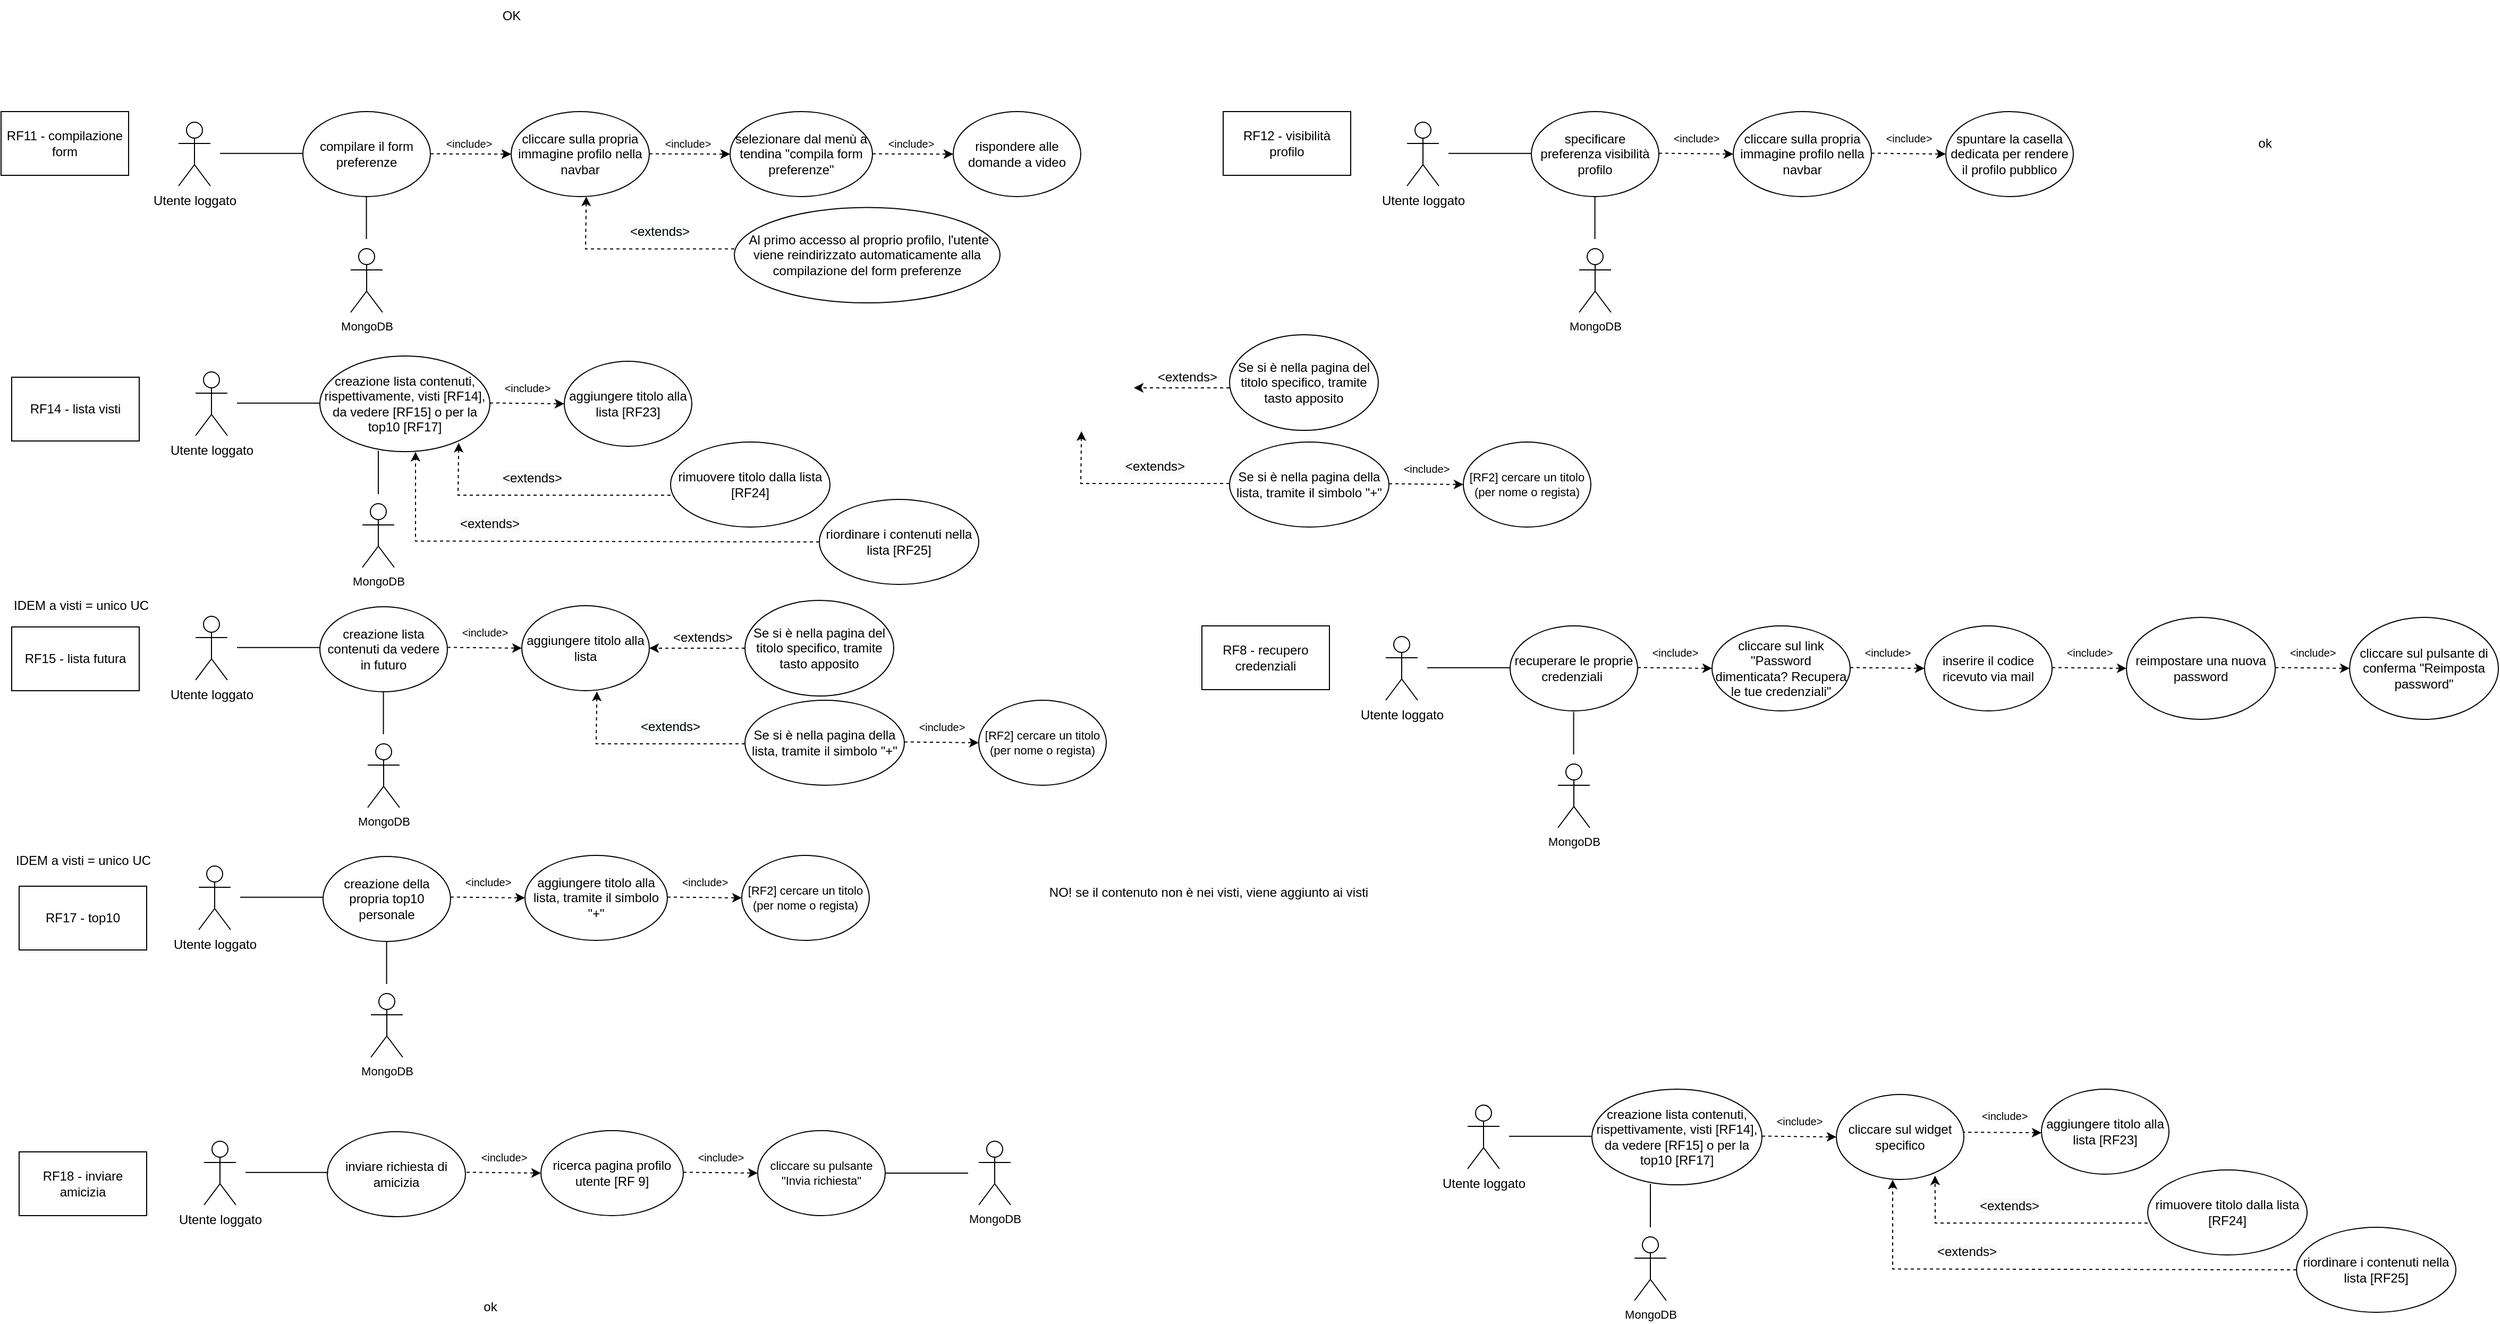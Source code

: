 <mxfile version="20.8.20" type="github">
  <diagram id="cgUuFQFdSpiGEiJiPskD" name="Pagina-1">
    <mxGraphModel dx="1004" dy="1889" grid="1" gridSize="10" guides="1" tooltips="1" connect="1" arrows="1" fold="1" page="1" pageScale="1" pageWidth="827" pageHeight="1169" math="0" shadow="0">
      <root>
        <mxCell id="0" />
        <mxCell id="1" parent="0" />
        <mxCell id="hTEOKCXMbIrAF3QXcVuG-6" value="compilare il form preferenze" style="ellipse;whiteSpace=wrap;html=1;" parent="1" vertex="1">
          <mxGeometry x="294" y="90" width="120" height="80" as="geometry" />
        </mxCell>
        <mxCell id="hTEOKCXMbIrAF3QXcVuG-7" value="specificare preferenza visibilità profilo" style="ellipse;whiteSpace=wrap;html=1;" parent="1" vertex="1">
          <mxGeometry x="1450" y="90" width="120" height="80" as="geometry" />
        </mxCell>
        <mxCell id="hTEOKCXMbIrAF3QXcVuG-8" value="RF11 - compilazione form" style="rounded=0;whiteSpace=wrap;html=1;" parent="1" vertex="1">
          <mxGeometry x="10" y="90" width="120" height="60" as="geometry" />
        </mxCell>
        <mxCell id="hTEOKCXMbIrAF3QXcVuG-9" value="RF12 - visibilità profilo" style="rounded=0;whiteSpace=wrap;html=1;" parent="1" vertex="1">
          <mxGeometry x="1160" y="90" width="120" height="60" as="geometry" />
        </mxCell>
        <mxCell id="hTEOKCXMbIrAF3QXcVuG-16" value="" style="endArrow=classic;html=1;rounded=0;dashed=1;" parent="1" edge="1">
          <mxGeometry width="50" height="50" relative="1" as="geometry">
            <mxPoint x="414" y="129.76" as="sourcePoint" />
            <mxPoint x="490" y="130" as="targetPoint" />
          </mxGeometry>
        </mxCell>
        <mxCell id="hTEOKCXMbIrAF3QXcVuG-17" value="&lt;font style=&quot;font-size: 10px;&quot;&gt;&amp;lt;include&amp;gt;&lt;/font&gt;" style="text;html=1;align=center;verticalAlign=middle;resizable=0;points=[];autosize=1;strokeColor=none;fillColor=none;" parent="1" vertex="1">
          <mxGeometry x="415" y="105" width="70" height="30" as="geometry" />
        </mxCell>
        <mxCell id="hTEOKCXMbIrAF3QXcVuG-18" value="&lt;span style=&quot;font-size: 12px;&quot;&gt;cliccare sulla propria immagine profilo nella navbar&lt;/span&gt;" style="ellipse;whiteSpace=wrap;html=1;fontSize=10;" parent="1" vertex="1">
          <mxGeometry x="1640" y="90" width="130" height="80" as="geometry" />
        </mxCell>
        <mxCell id="hTEOKCXMbIrAF3QXcVuG-19" value="&lt;font style=&quot;font-size: 10px;&quot;&gt;&amp;lt;include&amp;gt;&lt;/font&gt;" style="text;html=1;align=center;verticalAlign=middle;resizable=0;points=[];autosize=1;strokeColor=none;fillColor=none;" parent="1" vertex="1">
          <mxGeometry x="1570" y="100" width="70" height="30" as="geometry" />
        </mxCell>
        <mxCell id="hTEOKCXMbIrAF3QXcVuG-20" value="" style="endArrow=classic;html=1;rounded=0;dashed=1;fontSize=10;entryX=1;entryY=1;entryDx=0;entryDy=0;entryPerimeter=0;" parent="1" target="hTEOKCXMbIrAF3QXcVuG-19" edge="1">
          <mxGeometry width="50" height="50" relative="1" as="geometry">
            <mxPoint x="1570" y="129.2" as="sourcePoint" />
            <mxPoint x="1630" y="129.2" as="targetPoint" />
          </mxGeometry>
        </mxCell>
        <mxCell id="hTEOKCXMbIrAF3QXcVuG-21" value="&lt;span style=&quot;font-size: 12px;&quot;&gt;cliccare sulla propria immagine profilo nella navbar&lt;/span&gt;" style="ellipse;whiteSpace=wrap;html=1;fontSize=10;" parent="1" vertex="1">
          <mxGeometry x="490" y="90" width="130" height="80" as="geometry" />
        </mxCell>
        <mxCell id="hTEOKCXMbIrAF3QXcVuG-22" value="RF14 - lista visti" style="rounded=0;whiteSpace=wrap;html=1;fontSize=12;" parent="1" vertex="1">
          <mxGeometry x="20" y="340" width="120" height="60" as="geometry" />
        </mxCell>
        <mxCell id="hTEOKCXMbIrAF3QXcVuG-24" value="creazione lista contenuti, rispettivamente, visti [RF14], da vedere [RF15] o per la top10 [RF17]" style="ellipse;whiteSpace=wrap;html=1;" parent="1" vertex="1">
          <mxGeometry x="310" y="320" width="160" height="90" as="geometry" />
        </mxCell>
        <mxCell id="hTEOKCXMbIrAF3QXcVuG-26" value="&lt;span style=&quot;font-size: 12px;&quot;&gt;aggiungere titolo alla lista [RF23]&lt;/span&gt;" style="ellipse;whiteSpace=wrap;html=1;fontSize=10;" parent="1" vertex="1">
          <mxGeometry x="540" y="325" width="120" height="80" as="geometry" />
        </mxCell>
        <mxCell id="hTEOKCXMbIrAF3QXcVuG-27" value="&lt;font style=&quot;font-size: 10px;&quot;&gt;&amp;lt;include&amp;gt;&lt;/font&gt;" style="text;html=1;align=center;verticalAlign=middle;resizable=0;points=[];autosize=1;strokeColor=none;fillColor=none;" parent="1" vertex="1">
          <mxGeometry x="470" y="335" width="70" height="30" as="geometry" />
        </mxCell>
        <mxCell id="hTEOKCXMbIrAF3QXcVuG-28" value="" style="endArrow=classic;html=1;rounded=0;dashed=1;fontSize=10;entryX=1;entryY=1;entryDx=0;entryDy=0;entryPerimeter=0;" parent="1" target="hTEOKCXMbIrAF3QXcVuG-27" edge="1">
          <mxGeometry width="50" height="50" relative="1" as="geometry">
            <mxPoint x="470" y="364.2" as="sourcePoint" />
            <mxPoint x="530" y="364.2" as="targetPoint" />
          </mxGeometry>
        </mxCell>
        <mxCell id="hTEOKCXMbIrAF3QXcVuG-29" value="" style="endArrow=classic;html=1;rounded=0;dashed=1;fontSize=12;" parent="1" edge="1">
          <mxGeometry width="50" height="50" relative="1" as="geometry">
            <mxPoint x="1166" y="350" as="sourcePoint" />
            <mxPoint x="1076" y="350" as="targetPoint" />
          </mxGeometry>
        </mxCell>
        <mxCell id="hTEOKCXMbIrAF3QXcVuG-30" value="" style="endArrow=classic;html=1;rounded=0;dashed=1;fontSize=12;entryX=0.589;entryY=1.01;entryDx=0;entryDy=0;entryPerimeter=0;" parent="1" edge="1">
          <mxGeometry width="50" height="50" relative="1" as="geometry">
            <mxPoint x="1166" y="440" as="sourcePoint" />
            <mxPoint x="1026.68" y="390.8" as="targetPoint" />
            <Array as="points">
              <mxPoint x="1026" y="440" />
            </Array>
          </mxGeometry>
        </mxCell>
        <mxCell id="hTEOKCXMbIrAF3QXcVuG-31" value="Se si è nella pagina del titolo specifico, tramite tasto apposito" style="ellipse;whiteSpace=wrap;html=1;fontSize=12;" parent="1" vertex="1">
          <mxGeometry x="1166" y="300" width="140" height="90" as="geometry" />
        </mxCell>
        <mxCell id="hTEOKCXMbIrAF3QXcVuG-32" value="Se si è nella pagina della lista, tramite il simbolo &quot;+&quot;" style="ellipse;whiteSpace=wrap;html=1;fontSize=12;" parent="1" vertex="1">
          <mxGeometry x="1166" y="401" width="150" height="80" as="geometry" />
        </mxCell>
        <mxCell id="hTEOKCXMbIrAF3QXcVuG-33" value="&amp;lt;extends&amp;gt;" style="text;html=1;align=center;verticalAlign=middle;resizable=0;points=[];autosize=1;strokeColor=none;fillColor=none;fontSize=12;" parent="1" vertex="1">
          <mxGeometry x="1086" y="325" width="80" height="30" as="geometry" />
        </mxCell>
        <mxCell id="hTEOKCXMbIrAF3QXcVuG-34" value="&lt;span style=&quot;color: rgb(0, 0, 0); font-family: Helvetica; font-size: 12px; font-style: normal; font-variant-ligatures: normal; font-variant-caps: normal; font-weight: 400; letter-spacing: normal; orphans: 2; text-align: center; text-indent: 0px; text-transform: none; widows: 2; word-spacing: 0px; -webkit-text-stroke-width: 0px; background-color: rgb(248, 249, 250); text-decoration-thickness: initial; text-decoration-style: initial; text-decoration-color: initial; float: none; display: inline !important;&quot;&gt;&amp;lt;extends&amp;gt;&lt;/span&gt;" style="text;whiteSpace=wrap;html=1;fontSize=12;" parent="1" vertex="1">
          <mxGeometry x="1066" y="410" width="90" height="40" as="geometry" />
        </mxCell>
        <mxCell id="hTEOKCXMbIrAF3QXcVuG-35" value="RF15 - lista futura" style="rounded=0;whiteSpace=wrap;html=1;fontSize=12;" parent="1" vertex="1">
          <mxGeometry x="20" y="575" width="120" height="60" as="geometry" />
        </mxCell>
        <mxCell id="hTEOKCXMbIrAF3QXcVuG-38" value="&lt;font style=&quot;font-size: 10px;&quot;&gt;&amp;lt;include&amp;gt;&lt;/font&gt;" style="text;html=1;align=center;verticalAlign=middle;resizable=0;points=[];autosize=1;strokeColor=none;fillColor=none;" parent="1" vertex="1">
          <mxGeometry x="430" y="565" width="70" height="30" as="geometry" />
        </mxCell>
        <mxCell id="hTEOKCXMbIrAF3QXcVuG-39" value="" style="endArrow=classic;html=1;rounded=0;dashed=1;fontSize=10;entryX=1;entryY=1;entryDx=0;entryDy=0;entryPerimeter=0;" parent="1" target="hTEOKCXMbIrAF3QXcVuG-38" edge="1">
          <mxGeometry width="50" height="50" relative="1" as="geometry">
            <mxPoint x="430" y="594.2" as="sourcePoint" />
            <mxPoint x="490" y="594.2" as="targetPoint" />
          </mxGeometry>
        </mxCell>
        <mxCell id="hTEOKCXMbIrAF3QXcVuG-40" value="" style="endArrow=classic;html=1;rounded=0;dashed=1;fontSize=12;" parent="1" edge="1">
          <mxGeometry width="50" height="50" relative="1" as="geometry">
            <mxPoint x="710.0" y="595" as="sourcePoint" />
            <mxPoint x="620.0" y="595" as="targetPoint" />
          </mxGeometry>
        </mxCell>
        <mxCell id="hTEOKCXMbIrAF3QXcVuG-41" value="" style="endArrow=classic;html=1;rounded=0;dashed=1;fontSize=12;entryX=0.589;entryY=1.01;entryDx=0;entryDy=0;entryPerimeter=0;" parent="1" edge="1">
          <mxGeometry width="50" height="50" relative="1" as="geometry">
            <mxPoint x="710.0" y="685" as="sourcePoint" />
            <mxPoint x="570.68" y="635.8" as="targetPoint" />
            <Array as="points">
              <mxPoint x="570" y="685" />
            </Array>
          </mxGeometry>
        </mxCell>
        <mxCell id="hTEOKCXMbIrAF3QXcVuG-42" value="Se si è nella pagina della lista, tramite il simbolo &quot;+&quot;" style="ellipse;whiteSpace=wrap;html=1;fontSize=12;" parent="1" vertex="1">
          <mxGeometry x="710" y="644" width="150" height="80" as="geometry" />
        </mxCell>
        <mxCell id="hTEOKCXMbIrAF3QXcVuG-43" value="&amp;lt;extends&amp;gt;" style="text;html=1;align=center;verticalAlign=middle;resizable=0;points=[];autosize=1;strokeColor=none;fillColor=none;fontSize=12;" parent="1" vertex="1">
          <mxGeometry x="630" y="570" width="80" height="30" as="geometry" />
        </mxCell>
        <mxCell id="hTEOKCXMbIrAF3QXcVuG-44" value="&lt;span style=&quot;color: rgb(0, 0, 0); font-family: Helvetica; font-size: 12px; font-style: normal; font-variant-ligatures: normal; font-variant-caps: normal; font-weight: 400; letter-spacing: normal; orphans: 2; text-align: center; text-indent: 0px; text-transform: none; widows: 2; word-spacing: 0px; -webkit-text-stroke-width: 0px; background-color: rgb(248, 249, 250); text-decoration-thickness: initial; text-decoration-style: initial; text-decoration-color: initial; float: none; display: inline !important;&quot;&gt;&amp;lt;extends&amp;gt;&lt;/span&gt;" style="text;whiteSpace=wrap;html=1;fontSize=12;" parent="1" vertex="1">
          <mxGeometry x="610" y="655" width="90" height="40" as="geometry" />
        </mxCell>
        <mxCell id="hTEOKCXMbIrAF3QXcVuG-45" value="creazione lista contenuti da vedere in futuro" style="ellipse;whiteSpace=wrap;html=1;" parent="1" vertex="1">
          <mxGeometry x="310" y="556" width="120" height="80" as="geometry" />
        </mxCell>
        <mxCell id="hTEOKCXMbIrAF3QXcVuG-46" value="&lt;span style=&quot;font-size: 12px;&quot;&gt;aggiungere titolo alla lista&lt;/span&gt;" style="ellipse;whiteSpace=wrap;html=1;fontSize=10;" parent="1" vertex="1">
          <mxGeometry x="500" y="555" width="120" height="80" as="geometry" />
        </mxCell>
        <mxCell id="hTEOKCXMbIrAF3QXcVuG-47" value="Se si è nella pagina del titolo specifico, tramite tasto apposito" style="ellipse;whiteSpace=wrap;html=1;fontSize=12;" parent="1" vertex="1">
          <mxGeometry x="710" y="550" width="140" height="90" as="geometry" />
        </mxCell>
        <mxCell id="hTEOKCXMbIrAF3QXcVuG-50" value="&lt;font style=&quot;font-size: 10px;&quot;&gt;&amp;lt;include&amp;gt;&lt;/font&gt;" style="text;html=1;align=center;verticalAlign=middle;resizable=0;points=[];autosize=1;strokeColor=none;fillColor=none;" parent="1" vertex="1">
          <mxGeometry x="433" y="800" width="70" height="30" as="geometry" />
        </mxCell>
        <mxCell id="hTEOKCXMbIrAF3QXcVuG-51" value="" style="endArrow=classic;html=1;rounded=0;dashed=1;fontSize=10;entryX=1;entryY=1;entryDx=0;entryDy=0;entryPerimeter=0;" parent="1" target="hTEOKCXMbIrAF3QXcVuG-50" edge="1">
          <mxGeometry width="50" height="50" relative="1" as="geometry">
            <mxPoint x="433" y="829.2" as="sourcePoint" />
            <mxPoint x="493" y="829.2" as="targetPoint" />
          </mxGeometry>
        </mxCell>
        <mxCell id="hTEOKCXMbIrAF3QXcVuG-57" value="creazione della propria top10 personale" style="ellipse;whiteSpace=wrap;html=1;" parent="1" vertex="1">
          <mxGeometry x="313" y="791" width="120" height="80" as="geometry" />
        </mxCell>
        <mxCell id="hTEOKCXMbIrAF3QXcVuG-58" value="&lt;span style=&quot;font-size: 12px;&quot;&gt;aggiungere titolo alla lista, tramite il simbolo &quot;+&quot;&lt;/span&gt;" style="ellipse;whiteSpace=wrap;html=1;fontSize=10;" parent="1" vertex="1">
          <mxGeometry x="503" y="790" width="134" height="80" as="geometry" />
        </mxCell>
        <mxCell id="hTEOKCXMbIrAF3QXcVuG-60" value="RF17 - top10" style="rounded=0;whiteSpace=wrap;html=1;fontSize=12;" parent="1" vertex="1">
          <mxGeometry x="27" y="819" width="120" height="60" as="geometry" />
        </mxCell>
        <mxCell id="hTEOKCXMbIrAF3QXcVuG-62" value="RF18 - inviare amicizia" style="rounded=0;whiteSpace=wrap;html=1;fontSize=12;" parent="1" vertex="1">
          <mxGeometry x="27" y="1069" width="120" height="60" as="geometry" />
        </mxCell>
        <mxCell id="hTEOKCXMbIrAF3QXcVuG-63" value="Utente loggato" style="shape=umlActor;verticalLabelPosition=bottom;verticalAlign=top;html=1;outlineConnect=0;" parent="1" vertex="1">
          <mxGeometry x="201" y="1059" width="30" height="60" as="geometry" />
        </mxCell>
        <mxCell id="hTEOKCXMbIrAF3QXcVuG-72" value="inviare richiesta di amicizia" style="ellipse;whiteSpace=wrap;html=1;" parent="1" vertex="1">
          <mxGeometry x="317" y="1050" width="130" height="80" as="geometry" />
        </mxCell>
        <mxCell id="w7c0RXvmwf8TLFWMbkS8-1" value="&lt;font style=&quot;font-size: 10px;&quot;&gt;&amp;lt;include&amp;gt;&lt;/font&gt;" style="text;html=1;align=center;verticalAlign=middle;resizable=0;points=[];autosize=1;strokeColor=none;fillColor=none;" parent="1" vertex="1">
          <mxGeometry x="860" y="654" width="70" height="30" as="geometry" />
        </mxCell>
        <mxCell id="w7c0RXvmwf8TLFWMbkS8-2" value="" style="endArrow=classic;html=1;rounded=0;dashed=1;fontSize=10;entryX=1;entryY=1;entryDx=0;entryDy=0;entryPerimeter=0;" parent="1" target="w7c0RXvmwf8TLFWMbkS8-1" edge="1">
          <mxGeometry width="50" height="50" relative="1" as="geometry">
            <mxPoint x="860" y="683.2" as="sourcePoint" />
            <mxPoint x="920" y="683.2" as="targetPoint" />
          </mxGeometry>
        </mxCell>
        <mxCell id="w7c0RXvmwf8TLFWMbkS8-3" value="&lt;span style=&quot;font-size: 11px;&quot;&gt;[RF2] cercare un titolo (per nome o regista)&lt;/span&gt;" style="ellipse;whiteSpace=wrap;html=1;fontSize=10;" parent="1" vertex="1">
          <mxGeometry x="930" y="644" width="120" height="80" as="geometry" />
        </mxCell>
        <mxCell id="w7c0RXvmwf8TLFWMbkS8-4" value="&lt;font style=&quot;font-size: 10px;&quot;&gt;&amp;lt;include&amp;gt;&lt;/font&gt;" style="text;html=1;align=center;verticalAlign=middle;resizable=0;points=[];autosize=1;strokeColor=none;fillColor=none;" parent="1" vertex="1">
          <mxGeometry x="1316" y="411" width="70" height="30" as="geometry" />
        </mxCell>
        <mxCell id="w7c0RXvmwf8TLFWMbkS8-5" value="" style="endArrow=classic;html=1;rounded=0;dashed=1;fontSize=10;entryX=1;entryY=1;entryDx=0;entryDy=0;entryPerimeter=0;" parent="1" target="w7c0RXvmwf8TLFWMbkS8-4" edge="1">
          <mxGeometry width="50" height="50" relative="1" as="geometry">
            <mxPoint x="1316" y="440.2" as="sourcePoint" />
            <mxPoint x="1376" y="440.2" as="targetPoint" />
          </mxGeometry>
        </mxCell>
        <mxCell id="w7c0RXvmwf8TLFWMbkS8-6" value="&lt;span style=&quot;font-size: 11px;&quot;&gt;[RF2] cercare un titolo (per nome o regista)&lt;/span&gt;" style="ellipse;whiteSpace=wrap;html=1;fontSize=10;" parent="1" vertex="1">
          <mxGeometry x="1386" y="401" width="120" height="80" as="geometry" />
        </mxCell>
        <mxCell id="w7c0RXvmwf8TLFWMbkS8-7" value="&lt;font style=&quot;font-size: 10px;&quot;&gt;&amp;lt;include&amp;gt;&lt;/font&gt;" style="text;html=1;align=center;verticalAlign=middle;resizable=0;points=[];autosize=1;strokeColor=none;fillColor=none;" parent="1" vertex="1">
          <mxGeometry x="637" y="800" width="70" height="30" as="geometry" />
        </mxCell>
        <mxCell id="w7c0RXvmwf8TLFWMbkS8-8" value="" style="endArrow=classic;html=1;rounded=0;dashed=1;fontSize=10;entryX=1;entryY=1;entryDx=0;entryDy=0;entryPerimeter=0;" parent="1" target="w7c0RXvmwf8TLFWMbkS8-7" edge="1">
          <mxGeometry width="50" height="50" relative="1" as="geometry">
            <mxPoint x="637" y="829.2" as="sourcePoint" />
            <mxPoint x="697" y="829.2" as="targetPoint" />
          </mxGeometry>
        </mxCell>
        <mxCell id="w7c0RXvmwf8TLFWMbkS8-9" value="&lt;span style=&quot;font-size: 11px;&quot;&gt;[RF2] cercare un titolo (per nome o regista)&lt;/span&gt;" style="ellipse;whiteSpace=wrap;html=1;fontSize=10;" parent="1" vertex="1">
          <mxGeometry x="707" y="790" width="120" height="80" as="geometry" />
        </mxCell>
        <mxCell id="w7c0RXvmwf8TLFWMbkS8-20" value="MongoDB" style="shape=umlActor;verticalLabelPosition=bottom;verticalAlign=top;html=1;outlineConnect=0;fontSize=11;" parent="1" vertex="1">
          <mxGeometry x="930" y="1059" width="30" height="60" as="geometry" />
        </mxCell>
        <mxCell id="w7c0RXvmwf8TLFWMbkS8-23" value="NO! se il contenuto non è nei visti, viene aggiunto ai visti" style="text;html=1;align=center;verticalAlign=middle;resizable=0;points=[];autosize=1;strokeColor=none;fillColor=none;" parent="1" vertex="1">
          <mxGeometry x="986" y="810" width="320" height="30" as="geometry" />
        </mxCell>
        <mxCell id="CcQi5LQq_KAuk-9KLpOV-1" value="" style="endArrow=classic;html=1;rounded=0;dashed=1;" parent="1" edge="1">
          <mxGeometry width="50" height="50" relative="1" as="geometry">
            <mxPoint x="620" y="129.76" as="sourcePoint" />
            <mxPoint x="696" y="130" as="targetPoint" />
          </mxGeometry>
        </mxCell>
        <mxCell id="CcQi5LQq_KAuk-9KLpOV-2" value="&lt;font style=&quot;font-size: 10px;&quot;&gt;&amp;lt;include&amp;gt;&lt;/font&gt;" style="text;html=1;align=center;verticalAlign=middle;resizable=0;points=[];autosize=1;strokeColor=none;fillColor=none;" parent="1" vertex="1">
          <mxGeometry x="621" y="105" width="70" height="30" as="geometry" />
        </mxCell>
        <mxCell id="CcQi5LQq_KAuk-9KLpOV-3" value="&lt;span style=&quot;font-size: 12px;&quot;&gt;selezionare dal menù a tendina &quot;compila form preferenze&quot;&lt;/span&gt;" style="ellipse;whiteSpace=wrap;html=1;fontSize=10;" parent="1" vertex="1">
          <mxGeometry x="696" y="90" width="134" height="80" as="geometry" />
        </mxCell>
        <mxCell id="CcQi5LQq_KAuk-9KLpOV-4" value="" style="endArrow=classic;html=1;rounded=0;dashed=1;" parent="1" edge="1">
          <mxGeometry width="50" height="50" relative="1" as="geometry">
            <mxPoint x="830" y="129.76" as="sourcePoint" />
            <mxPoint x="906.0" y="130" as="targetPoint" />
          </mxGeometry>
        </mxCell>
        <mxCell id="CcQi5LQq_KAuk-9KLpOV-5" value="&lt;font style=&quot;font-size: 10px;&quot;&gt;&amp;lt;include&amp;gt;&lt;/font&gt;" style="text;html=1;align=center;verticalAlign=middle;resizable=0;points=[];autosize=1;strokeColor=none;fillColor=none;" parent="1" vertex="1">
          <mxGeometry x="831" y="105" width="70" height="30" as="geometry" />
        </mxCell>
        <mxCell id="CcQi5LQq_KAuk-9KLpOV-6" value="&lt;font style=&quot;font-size: 12px;&quot;&gt;rispondere alle domande a video&lt;/font&gt;" style="ellipse;whiteSpace=wrap;html=1;fontSize=10;" parent="1" vertex="1">
          <mxGeometry x="906" y="90" width="120" height="80" as="geometry" />
        </mxCell>
        <mxCell id="CcQi5LQq_KAuk-9KLpOV-7" value="" style="endArrow=classic;html=1;rounded=0;dashed=1;fontSize=12;entryX=0.589;entryY=1.01;entryDx=0;entryDy=0;entryPerimeter=0;" parent="1" edge="1">
          <mxGeometry width="50" height="50" relative="1" as="geometry">
            <mxPoint x="700" y="219.2" as="sourcePoint" />
            <mxPoint x="560.68" y="170.0" as="targetPoint" />
            <Array as="points">
              <mxPoint x="560" y="219.2" />
            </Array>
          </mxGeometry>
        </mxCell>
        <mxCell id="CcQi5LQq_KAuk-9KLpOV-8" value="&amp;nbsp;Al primo accesso al proprio profilo, l&#39;utente viene reindirizzato automaticamente alla compilazione del form preferenze" style="ellipse;whiteSpace=wrap;html=1;fontSize=12;" parent="1" vertex="1">
          <mxGeometry x="700" y="180.2" width="250" height="89.8" as="geometry" />
        </mxCell>
        <mxCell id="CcQi5LQq_KAuk-9KLpOV-9" value="&lt;span style=&quot;color: rgb(0, 0, 0); font-family: Helvetica; font-size: 12px; font-style: normal; font-variant-ligatures: normal; font-variant-caps: normal; font-weight: 400; letter-spacing: normal; orphans: 2; text-align: center; text-indent: 0px; text-transform: none; widows: 2; word-spacing: 0px; -webkit-text-stroke-width: 0px; background-color: rgb(248, 249, 250); text-decoration-thickness: initial; text-decoration-style: initial; text-decoration-color: initial; float: none; display: inline !important;&quot;&gt;&amp;lt;extends&amp;gt;&lt;/span&gt;" style="text;whiteSpace=wrap;html=1;fontSize=12;" parent="1" vertex="1">
          <mxGeometry x="600" y="189.2" width="90" height="40" as="geometry" />
        </mxCell>
        <mxCell id="CcQi5LQq_KAuk-9KLpOV-10" value="&lt;font style=&quot;font-size: 12px;&quot;&gt;spuntare la casella dedicata per rendere il profilo pubblico&lt;/font&gt;" style="ellipse;whiteSpace=wrap;html=1;fontSize=10;" parent="1" vertex="1">
          <mxGeometry x="1840" y="90" width="120" height="80" as="geometry" />
        </mxCell>
        <mxCell id="CcQi5LQq_KAuk-9KLpOV-11" value="&lt;font style=&quot;font-size: 10px;&quot;&gt;&amp;lt;include&amp;gt;&lt;/font&gt;" style="text;html=1;align=center;verticalAlign=middle;resizable=0;points=[];autosize=1;strokeColor=none;fillColor=none;" parent="1" vertex="1">
          <mxGeometry x="1770" y="100" width="70" height="30" as="geometry" />
        </mxCell>
        <mxCell id="CcQi5LQq_KAuk-9KLpOV-12" value="" style="endArrow=classic;html=1;rounded=0;dashed=1;fontSize=10;entryX=1;entryY=1;entryDx=0;entryDy=0;entryPerimeter=0;" parent="1" target="CcQi5LQq_KAuk-9KLpOV-11" edge="1">
          <mxGeometry width="50" height="50" relative="1" as="geometry">
            <mxPoint x="1770" y="129.2" as="sourcePoint" />
            <mxPoint x="1830" y="129.2" as="targetPoint" />
          </mxGeometry>
        </mxCell>
        <mxCell id="CcQi5LQq_KAuk-9KLpOV-13" value="" style="endArrow=classic;html=1;rounded=0;dashed=1;fontSize=12;entryX=0.589;entryY=1.01;entryDx=0;entryDy=0;entryPerimeter=0;" parent="1" edge="1">
          <mxGeometry width="50" height="50" relative="1" as="geometry">
            <mxPoint x="640" y="451" as="sourcePoint" />
            <mxPoint x="440.68" y="401.8" as="targetPoint" />
            <Array as="points">
              <mxPoint x="440" y="451" />
            </Array>
          </mxGeometry>
        </mxCell>
        <mxCell id="CcQi5LQq_KAuk-9KLpOV-14" value="rimuovere titolo dalla lista [RF24]" style="ellipse;whiteSpace=wrap;html=1;fontSize=12;" parent="1" vertex="1">
          <mxGeometry x="640" y="401" width="150" height="80" as="geometry" />
        </mxCell>
        <mxCell id="CcQi5LQq_KAuk-9KLpOV-15" value="&lt;span style=&quot;color: rgb(0, 0, 0); font-family: Helvetica; font-size: 12px; font-style: normal; font-variant-ligatures: normal; font-variant-caps: normal; font-weight: 400; letter-spacing: normal; orphans: 2; text-align: center; text-indent: 0px; text-transform: none; widows: 2; word-spacing: 0px; -webkit-text-stroke-width: 0px; background-color: rgb(248, 249, 250); text-decoration-thickness: initial; text-decoration-style: initial; text-decoration-color: initial; float: none; display: inline !important;&quot;&gt;&amp;lt;extends&amp;gt;&lt;/span&gt;" style="text;whiteSpace=wrap;html=1;fontSize=12;" parent="1" vertex="1">
          <mxGeometry x="480" y="421" width="90" height="40" as="geometry" />
        </mxCell>
        <mxCell id="CcQi5LQq_KAuk-9KLpOV-16" value="" style="endArrow=classic;html=1;rounded=0;dashed=1;fontSize=12;exitX=0;exitY=0.5;exitDx=0;exitDy=0;entryX=0.75;entryY=0.94;entryDx=0;entryDy=0;entryPerimeter=0;" parent="1" source="CcQi5LQq_KAuk-9KLpOV-17" edge="1">
          <mxGeometry width="50" height="50" relative="1" as="geometry">
            <mxPoint x="540.0" y="494.2" as="sourcePoint" />
            <mxPoint x="400" y="410.2" as="targetPoint" />
            <Array as="points">
              <mxPoint x="400" y="494.2" />
              <mxPoint x="400" y="445" />
            </Array>
          </mxGeometry>
        </mxCell>
        <mxCell id="CcQi5LQq_KAuk-9KLpOV-17" value="riordinare i contenuti nella lista [RF25]" style="ellipse;whiteSpace=wrap;html=1;fontSize=12;" parent="1" vertex="1">
          <mxGeometry x="780" y="455" width="150" height="80" as="geometry" />
        </mxCell>
        <mxCell id="CcQi5LQq_KAuk-9KLpOV-18" value="&lt;span style=&quot;color: rgb(0, 0, 0); font-family: Helvetica; font-size: 12px; font-style: normal; font-variant-ligatures: normal; font-variant-caps: normal; font-weight: 400; letter-spacing: normal; orphans: 2; text-align: center; text-indent: 0px; text-transform: none; widows: 2; word-spacing: 0px; -webkit-text-stroke-width: 0px; background-color: rgb(248, 249, 250); text-decoration-thickness: initial; text-decoration-style: initial; text-decoration-color: initial; float: none; display: inline !important;&quot;&gt;&amp;lt;extends&amp;gt;&lt;/span&gt;" style="text;whiteSpace=wrap;html=1;fontSize=12;" parent="1" vertex="1">
          <mxGeometry x="440" y="464.2" width="90" height="40" as="geometry" />
        </mxCell>
        <mxCell id="CcQi5LQq_KAuk-9KLpOV-20" value="&lt;span style=&quot;color: rgba(0, 0, 0, 0); font-family: monospace; font-size: 0px; text-align: start;&quot;&gt;%3CmxGraphModel%3E%3Croot%3E%3CmxCell%20id%3D%220%22%2F%3E%3CmxCell%20id%3D%221%22%20parent%3D%220%22%2F%3E%3CmxCell%20id%3D%222%22%20value%3D%22IDEM%20a%20visti%20%3D%20unico%20UC%22%20style%3D%22text%3Bhtml%3D1%3Balign%3Dcenter%3BverticalAlign%3Dmiddle%3Bresizable%3D0%3Bpoints%3D%5B%5D%3Bautosize%3D1%3BstrokeColor%3Dnone%3BfillColor%3Dnone%3B%22%20vertex%3D%221%22%20parent%3D%221%22%3E%3CmxGeometry%20x%3D%2212%22%20y%3D%22780%22%20width%3D%22150%22%20height%3D%2230%22%20as%3D%22geometry%22%2F%3E%3C%2FmxCell%3E%3C%2Froot%3E%3C%2FmxGraphModel%3E&lt;/span&gt;" style="text;html=1;align=center;verticalAlign=middle;resizable=0;points=[];autosize=1;strokeColor=none;fillColor=none;" parent="1" vertex="1">
          <mxGeometry x="100" y="535" width="20" height="30" as="geometry" />
        </mxCell>
        <mxCell id="CcQi5LQq_KAuk-9KLpOV-21" value="IDEM a visti = unico UC" style="text;html=1;align=center;verticalAlign=middle;resizable=0;points=[];autosize=1;strokeColor=none;fillColor=none;" parent="1" vertex="1">
          <mxGeometry x="12" y="780" width="150" height="30" as="geometry" />
        </mxCell>
        <mxCell id="CcQi5LQq_KAuk-9KLpOV-22" value="IDEM a visti = unico UC" style="text;html=1;align=center;verticalAlign=middle;resizable=0;points=[];autosize=1;strokeColor=none;fillColor=none;" parent="1" vertex="1">
          <mxGeometry x="10" y="540" width="150" height="30" as="geometry" />
        </mxCell>
        <mxCell id="CcQi5LQq_KAuk-9KLpOV-23" value="&lt;font style=&quot;font-size: 10px;&quot;&gt;&amp;lt;include&amp;gt;&lt;/font&gt;" style="text;html=1;align=center;verticalAlign=middle;resizable=0;points=[];autosize=1;strokeColor=none;fillColor=none;" parent="1" vertex="1">
          <mxGeometry x="448" y="1059" width="70" height="30" as="geometry" />
        </mxCell>
        <mxCell id="CcQi5LQq_KAuk-9KLpOV-24" value="" style="endArrow=classic;html=1;rounded=0;dashed=1;fontSize=10;entryX=1;entryY=1;entryDx=0;entryDy=0;entryPerimeter=0;" parent="1" target="CcQi5LQq_KAuk-9KLpOV-23" edge="1">
          <mxGeometry width="50" height="50" relative="1" as="geometry">
            <mxPoint x="448" y="1088.2" as="sourcePoint" />
            <mxPoint x="508" y="1088.2" as="targetPoint" />
          </mxGeometry>
        </mxCell>
        <mxCell id="CcQi5LQq_KAuk-9KLpOV-25" value="&lt;span style=&quot;font-size: 12px;&quot;&gt;ricerca pagina profilo utente [RF 9]&lt;/span&gt;" style="ellipse;whiteSpace=wrap;html=1;fontSize=10;" parent="1" vertex="1">
          <mxGeometry x="518" y="1049" width="134" height="80" as="geometry" />
        </mxCell>
        <mxCell id="CcQi5LQq_KAuk-9KLpOV-26" value="&lt;font style=&quot;font-size: 10px;&quot;&gt;&amp;lt;include&amp;gt;&lt;/font&gt;" style="text;html=1;align=center;verticalAlign=middle;resizable=0;points=[];autosize=1;strokeColor=none;fillColor=none;" parent="1" vertex="1">
          <mxGeometry x="652" y="1059" width="70" height="30" as="geometry" />
        </mxCell>
        <mxCell id="CcQi5LQq_KAuk-9KLpOV-27" value="" style="endArrow=classic;html=1;rounded=0;dashed=1;fontSize=10;entryX=1;entryY=1;entryDx=0;entryDy=0;entryPerimeter=0;" parent="1" target="CcQi5LQq_KAuk-9KLpOV-26" edge="1">
          <mxGeometry width="50" height="50" relative="1" as="geometry">
            <mxPoint x="652" y="1088.2" as="sourcePoint" />
            <mxPoint x="712" y="1088.2" as="targetPoint" />
          </mxGeometry>
        </mxCell>
        <mxCell id="CcQi5LQq_KAuk-9KLpOV-28" value="&lt;span style=&quot;font-size: 11px;&quot;&gt;cliccare su pulsante &quot;Invia richiesta&quot;&lt;/span&gt;" style="ellipse;whiteSpace=wrap;html=1;fontSize=10;" parent="1" vertex="1">
          <mxGeometry x="722" y="1049" width="120" height="80" as="geometry" />
        </mxCell>
        <mxCell id="CcQi5LQq_KAuk-9KLpOV-29" value="OK" style="text;html=1;align=center;verticalAlign=middle;resizable=0;points=[];autosize=1;strokeColor=none;fillColor=none;" parent="1" vertex="1">
          <mxGeometry x="470" y="-15" width="40" height="30" as="geometry" />
        </mxCell>
        <mxCell id="CcQi5LQq_KAuk-9KLpOV-30" value="ok" style="text;html=1;align=center;verticalAlign=middle;resizable=0;points=[];autosize=1;strokeColor=none;fillColor=none;" parent="1" vertex="1">
          <mxGeometry x="450" y="1200" width="40" height="30" as="geometry" />
        </mxCell>
        <mxCell id="CcQi5LQq_KAuk-9KLpOV-31" value="ok" style="text;html=1;align=center;verticalAlign=middle;resizable=0;points=[];autosize=1;strokeColor=none;fillColor=none;" parent="1" vertex="1">
          <mxGeometry x="2120" y="105" width="40" height="30" as="geometry" />
        </mxCell>
        <mxCell id="BtYwh2Ydqud4O2p6V4yK-2" value="recuperare le proprie credenziali&amp;nbsp;" style="ellipse;whiteSpace=wrap;html=1;" parent="1" vertex="1">
          <mxGeometry x="1430" y="574" width="120" height="80" as="geometry" />
        </mxCell>
        <mxCell id="BtYwh2Ydqud4O2p6V4yK-3" value="RF8 - recupero credenziali" style="rounded=0;whiteSpace=wrap;html=1;" parent="1" vertex="1">
          <mxGeometry x="1140" y="574" width="120" height="60" as="geometry" />
        </mxCell>
        <mxCell id="BtYwh2Ydqud4O2p6V4yK-5" value="&lt;span style=&quot;font-size: 12px;&quot;&gt;cliccare sul link &quot;Password dimenticata? Recupera le tue credenziali&quot;&lt;/span&gt;" style="ellipse;whiteSpace=wrap;html=1;fontSize=10;" parent="1" vertex="1">
          <mxGeometry x="1620" y="574" width="130" height="80" as="geometry" />
        </mxCell>
        <mxCell id="BtYwh2Ydqud4O2p6V4yK-6" value="&lt;font style=&quot;font-size: 10px;&quot;&gt;&amp;lt;include&amp;gt;&lt;/font&gt;" style="text;html=1;align=center;verticalAlign=middle;resizable=0;points=[];autosize=1;strokeColor=none;fillColor=none;" parent="1" vertex="1">
          <mxGeometry x="1550" y="584" width="70" height="30" as="geometry" />
        </mxCell>
        <mxCell id="BtYwh2Ydqud4O2p6V4yK-7" value="" style="endArrow=classic;html=1;rounded=0;dashed=1;fontSize=10;entryX=1;entryY=1;entryDx=0;entryDy=0;entryPerimeter=0;" parent="1" target="BtYwh2Ydqud4O2p6V4yK-6" edge="1">
          <mxGeometry width="50" height="50" relative="1" as="geometry">
            <mxPoint x="1550" y="613.2" as="sourcePoint" />
            <mxPoint x="1610" y="613.2" as="targetPoint" />
          </mxGeometry>
        </mxCell>
        <mxCell id="BtYwh2Ydqud4O2p6V4yK-8" value="MongoDB" style="shape=umlActor;verticalLabelPosition=bottom;verticalAlign=top;html=1;outlineConnect=0;fontSize=11;" parent="1" vertex="1">
          <mxGeometry x="1475" y="704" width="30" height="60" as="geometry" />
        </mxCell>
        <mxCell id="BtYwh2Ydqud4O2p6V4yK-10" value="&lt;span style=&quot;font-size: 12px;&quot;&gt;inserire il codice ricevuto via mail&lt;/span&gt;" style="ellipse;whiteSpace=wrap;html=1;fontSize=10;" parent="1" vertex="1">
          <mxGeometry x="1820" y="574" width="120" height="80" as="geometry" />
        </mxCell>
        <mxCell id="BtYwh2Ydqud4O2p6V4yK-11" value="&lt;font style=&quot;font-size: 10px;&quot;&gt;&amp;lt;include&amp;gt;&lt;/font&gt;" style="text;html=1;align=center;verticalAlign=middle;resizable=0;points=[];autosize=1;strokeColor=none;fillColor=none;" parent="1" vertex="1">
          <mxGeometry x="1750" y="584" width="70" height="30" as="geometry" />
        </mxCell>
        <mxCell id="BtYwh2Ydqud4O2p6V4yK-12" value="" style="endArrow=classic;html=1;rounded=0;dashed=1;fontSize=10;entryX=1;entryY=1;entryDx=0;entryDy=0;entryPerimeter=0;" parent="1" target="BtYwh2Ydqud4O2p6V4yK-11" edge="1">
          <mxGeometry width="50" height="50" relative="1" as="geometry">
            <mxPoint x="1750" y="613.2" as="sourcePoint" />
            <mxPoint x="1810" y="613.2" as="targetPoint" />
          </mxGeometry>
        </mxCell>
        <mxCell id="BtYwh2Ydqud4O2p6V4yK-13" value="&lt;span style=&quot;font-size: 12px;&quot;&gt;reimpostare una nuova password&lt;/span&gt;" style="ellipse;whiteSpace=wrap;html=1;fontSize=10;" parent="1" vertex="1">
          <mxGeometry x="2010" y="566" width="140" height="96" as="geometry" />
        </mxCell>
        <mxCell id="BtYwh2Ydqud4O2p6V4yK-14" value="&lt;font style=&quot;font-size: 10px;&quot;&gt;&amp;lt;include&amp;gt;&lt;/font&gt;" style="text;html=1;align=center;verticalAlign=middle;resizable=0;points=[];autosize=1;strokeColor=none;fillColor=none;" parent="1" vertex="1">
          <mxGeometry x="1940" y="584" width="70" height="30" as="geometry" />
        </mxCell>
        <mxCell id="BtYwh2Ydqud4O2p6V4yK-15" value="" style="endArrow=classic;html=1;rounded=0;dashed=1;fontSize=10;entryX=1;entryY=1;entryDx=0;entryDy=0;entryPerimeter=0;" parent="1" target="BtYwh2Ydqud4O2p6V4yK-14" edge="1">
          <mxGeometry width="50" height="50" relative="1" as="geometry">
            <mxPoint x="1940" y="613.2" as="sourcePoint" />
            <mxPoint x="2000" y="613.2" as="targetPoint" />
          </mxGeometry>
        </mxCell>
        <mxCell id="1r1d8ZHgxAr_ZNVwZo9N-1" value="&lt;span style=&quot;font-size: 12px;&quot;&gt;cliccare sul pulsante di conferma &quot;Reimposta password&quot;&lt;/span&gt;" style="ellipse;whiteSpace=wrap;html=1;fontSize=10;" parent="1" vertex="1">
          <mxGeometry x="2220" y="566" width="140" height="96" as="geometry" />
        </mxCell>
        <mxCell id="1r1d8ZHgxAr_ZNVwZo9N-2" value="&lt;font style=&quot;font-size: 10px;&quot;&gt;&amp;lt;include&amp;gt;&lt;/font&gt;" style="text;html=1;align=center;verticalAlign=middle;resizable=0;points=[];autosize=1;strokeColor=none;fillColor=none;" parent="1" vertex="1">
          <mxGeometry x="2150" y="584" width="70" height="30" as="geometry" />
        </mxCell>
        <mxCell id="1r1d8ZHgxAr_ZNVwZo9N-3" value="" style="endArrow=classic;html=1;rounded=0;dashed=1;fontSize=10;entryX=1;entryY=1;entryDx=0;entryDy=0;entryPerimeter=0;" parent="1" target="1r1d8ZHgxAr_ZNVwZo9N-2" edge="1">
          <mxGeometry width="50" height="50" relative="1" as="geometry">
            <mxPoint x="2150" y="613.2" as="sourcePoint" />
            <mxPoint x="2210" y="613.2" as="targetPoint" />
          </mxGeometry>
        </mxCell>
        <mxCell id="1r1d8ZHgxAr_ZNVwZo9N-4" value="" style="endArrow=none;html=1;rounded=0;exitX=1;exitY=0.5;exitDx=0;exitDy=0;" parent="1" source="CcQi5LQq_KAuk-9KLpOV-28" edge="1">
          <mxGeometry width="50" height="50" relative="1" as="geometry">
            <mxPoint x="870" y="1088" as="sourcePoint" />
            <mxPoint x="920" y="1089" as="targetPoint" />
          </mxGeometry>
        </mxCell>
        <mxCell id="1r1d8ZHgxAr_ZNVwZo9N-5" value="" style="endArrow=none;html=1;rounded=0;exitX=1;exitY=0.5;exitDx=0;exitDy=0;" parent="1" edge="1">
          <mxGeometry width="50" height="50" relative="1" as="geometry">
            <mxPoint x="240.0" y="1088.41" as="sourcePoint" />
            <mxPoint x="318" y="1088.41" as="targetPoint" />
          </mxGeometry>
        </mxCell>
        <mxCell id="1r1d8ZHgxAr_ZNVwZo9N-8" value="Utente loggato" style="shape=umlActor;verticalLabelPosition=bottom;verticalAlign=top;html=1;outlineConnect=0;" parent="1" vertex="1">
          <mxGeometry x="196" y="800" width="30" height="60" as="geometry" />
        </mxCell>
        <mxCell id="1r1d8ZHgxAr_ZNVwZo9N-9" value="" style="endArrow=none;html=1;rounded=0;exitX=1;exitY=0.5;exitDx=0;exitDy=0;" parent="1" edge="1">
          <mxGeometry width="50" height="50" relative="1" as="geometry">
            <mxPoint x="235.0" y="829.41" as="sourcePoint" />
            <mxPoint x="313" y="829.41" as="targetPoint" />
          </mxGeometry>
        </mxCell>
        <mxCell id="1r1d8ZHgxAr_ZNVwZo9N-10" value="Utente loggato" style="shape=umlActor;verticalLabelPosition=bottom;verticalAlign=top;html=1;outlineConnect=0;" parent="1" vertex="1">
          <mxGeometry x="193" y="565" width="30" height="60" as="geometry" />
        </mxCell>
        <mxCell id="1r1d8ZHgxAr_ZNVwZo9N-11" value="" style="endArrow=none;html=1;rounded=0;exitX=1;exitY=0.5;exitDx=0;exitDy=0;" parent="1" edge="1">
          <mxGeometry width="50" height="50" relative="1" as="geometry">
            <mxPoint x="232.0" y="594.41" as="sourcePoint" />
            <mxPoint x="310" y="594.41" as="targetPoint" />
          </mxGeometry>
        </mxCell>
        <mxCell id="1r1d8ZHgxAr_ZNVwZo9N-12" value="Utente loggato" style="shape=umlActor;verticalLabelPosition=bottom;verticalAlign=top;html=1;outlineConnect=0;" parent="1" vertex="1">
          <mxGeometry x="193" y="335" width="30" height="60" as="geometry" />
        </mxCell>
        <mxCell id="1r1d8ZHgxAr_ZNVwZo9N-13" value="" style="endArrow=none;html=1;rounded=0;exitX=1;exitY=0.5;exitDx=0;exitDy=0;" parent="1" edge="1">
          <mxGeometry width="50" height="50" relative="1" as="geometry">
            <mxPoint x="232.0" y="364.41" as="sourcePoint" />
            <mxPoint x="310" y="364.41" as="targetPoint" />
          </mxGeometry>
        </mxCell>
        <mxCell id="1r1d8ZHgxAr_ZNVwZo9N-14" value="Utente loggato" style="shape=umlActor;verticalLabelPosition=bottom;verticalAlign=top;html=1;outlineConnect=0;" parent="1" vertex="1">
          <mxGeometry x="177" y="100" width="30" height="60" as="geometry" />
        </mxCell>
        <mxCell id="1r1d8ZHgxAr_ZNVwZo9N-15" value="" style="endArrow=none;html=1;rounded=0;exitX=1;exitY=0.5;exitDx=0;exitDy=0;" parent="1" edge="1">
          <mxGeometry width="50" height="50" relative="1" as="geometry">
            <mxPoint x="216.0" y="129.41" as="sourcePoint" />
            <mxPoint x="294" y="129.41" as="targetPoint" />
          </mxGeometry>
        </mxCell>
        <mxCell id="1r1d8ZHgxAr_ZNVwZo9N-16" value="Utente loggato" style="shape=umlActor;verticalLabelPosition=bottom;verticalAlign=top;html=1;outlineConnect=0;" parent="1" vertex="1">
          <mxGeometry x="1313" y="584" width="30" height="60" as="geometry" />
        </mxCell>
        <mxCell id="1r1d8ZHgxAr_ZNVwZo9N-17" value="" style="endArrow=none;html=1;rounded=0;exitX=1;exitY=0.5;exitDx=0;exitDy=0;" parent="1" edge="1">
          <mxGeometry width="50" height="50" relative="1" as="geometry">
            <mxPoint x="1352.0" y="613.41" as="sourcePoint" />
            <mxPoint x="1430" y="613.41" as="targetPoint" />
          </mxGeometry>
        </mxCell>
        <mxCell id="1r1d8ZHgxAr_ZNVwZo9N-18" value="Utente loggato" style="shape=umlActor;verticalLabelPosition=bottom;verticalAlign=top;html=1;outlineConnect=0;" parent="1" vertex="1">
          <mxGeometry x="1333" y="100" width="30" height="60" as="geometry" />
        </mxCell>
        <mxCell id="1r1d8ZHgxAr_ZNVwZo9N-19" value="" style="endArrow=none;html=1;rounded=0;exitX=1;exitY=0.5;exitDx=0;exitDy=0;" parent="1" edge="1">
          <mxGeometry width="50" height="50" relative="1" as="geometry">
            <mxPoint x="1372.0" y="129.41" as="sourcePoint" />
            <mxPoint x="1450" y="129.41" as="targetPoint" />
          </mxGeometry>
        </mxCell>
        <mxCell id="1r1d8ZHgxAr_ZNVwZo9N-20" value="" style="endArrow=none;html=1;rounded=0;" parent="1" edge="1">
          <mxGeometry width="50" height="50" relative="1" as="geometry">
            <mxPoint x="1489.79" y="695" as="sourcePoint" />
            <mxPoint x="1489.79" y="655" as="targetPoint" />
          </mxGeometry>
        </mxCell>
        <mxCell id="1r1d8ZHgxAr_ZNVwZo9N-21" value="MongoDB" style="shape=umlActor;verticalLabelPosition=bottom;verticalAlign=top;html=1;outlineConnect=0;fontSize=11;" parent="1" vertex="1">
          <mxGeometry x="1495" y="219" width="30" height="60" as="geometry" />
        </mxCell>
        <mxCell id="1r1d8ZHgxAr_ZNVwZo9N-22" value="" style="endArrow=none;html=1;rounded=0;" parent="1" edge="1">
          <mxGeometry width="50" height="50" relative="1" as="geometry">
            <mxPoint x="1509.79" y="210" as="sourcePoint" />
            <mxPoint x="1509.79" y="170" as="targetPoint" />
          </mxGeometry>
        </mxCell>
        <mxCell id="1r1d8ZHgxAr_ZNVwZo9N-23" value="MongoDB" style="shape=umlActor;verticalLabelPosition=bottom;verticalAlign=top;html=1;outlineConnect=0;fontSize=11;" parent="1" vertex="1">
          <mxGeometry x="358" y="920" width="30" height="60" as="geometry" />
        </mxCell>
        <mxCell id="1r1d8ZHgxAr_ZNVwZo9N-24" value="" style="endArrow=none;html=1;rounded=0;" parent="1" edge="1">
          <mxGeometry width="50" height="50" relative="1" as="geometry">
            <mxPoint x="372.79" y="911" as="sourcePoint" />
            <mxPoint x="372.79" y="871" as="targetPoint" />
          </mxGeometry>
        </mxCell>
        <mxCell id="1r1d8ZHgxAr_ZNVwZo9N-27" value="MongoDB" style="shape=umlActor;verticalLabelPosition=bottom;verticalAlign=top;html=1;outlineConnect=0;fontSize=11;" parent="1" vertex="1">
          <mxGeometry x="355" y="685" width="30" height="60" as="geometry" />
        </mxCell>
        <mxCell id="1r1d8ZHgxAr_ZNVwZo9N-28" value="" style="endArrow=none;html=1;rounded=0;" parent="1" edge="1">
          <mxGeometry width="50" height="50" relative="1" as="geometry">
            <mxPoint x="369.79" y="676" as="sourcePoint" />
            <mxPoint x="369.79" y="636" as="targetPoint" />
          </mxGeometry>
        </mxCell>
        <mxCell id="1r1d8ZHgxAr_ZNVwZo9N-29" value="MongoDB" style="shape=umlActor;verticalLabelPosition=bottom;verticalAlign=top;html=1;outlineConnect=0;fontSize=11;" parent="1" vertex="1">
          <mxGeometry x="350" y="459" width="30" height="60" as="geometry" />
        </mxCell>
        <mxCell id="1r1d8ZHgxAr_ZNVwZo9N-30" value="" style="endArrow=none;html=1;rounded=0;entryX=0.344;entryY=0.99;entryDx=0;entryDy=0;entryPerimeter=0;" parent="1" target="hTEOKCXMbIrAF3QXcVuG-24" edge="1">
          <mxGeometry width="50" height="50" relative="1" as="geometry">
            <mxPoint x="365" y="450" as="sourcePoint" />
            <mxPoint x="364.79" y="410" as="targetPoint" />
          </mxGeometry>
        </mxCell>
        <mxCell id="1r1d8ZHgxAr_ZNVwZo9N-31" value="MongoDB" style="shape=umlActor;verticalLabelPosition=bottom;verticalAlign=top;html=1;outlineConnect=0;fontSize=11;" parent="1" vertex="1">
          <mxGeometry x="339" y="219" width="30" height="60" as="geometry" />
        </mxCell>
        <mxCell id="1r1d8ZHgxAr_ZNVwZo9N-32" value="" style="endArrow=none;html=1;rounded=0;" parent="1" edge="1">
          <mxGeometry width="50" height="50" relative="1" as="geometry">
            <mxPoint x="353.79" y="210" as="sourcePoint" />
            <mxPoint x="353.79" y="170" as="targetPoint" />
          </mxGeometry>
        </mxCell>
        <mxCell id="G5-al9_NUrVQScNrpbQ3-1" value="creazione lista contenuti, rispettivamente, visti [RF14], da vedere [RF15] o per la top10 [RF17]" style="ellipse;whiteSpace=wrap;html=1;" vertex="1" parent="1">
          <mxGeometry x="1507" y="1010" width="160" height="90" as="geometry" />
        </mxCell>
        <mxCell id="G5-al9_NUrVQScNrpbQ3-2" value="&lt;span style=&quot;font-size: 12px;&quot;&gt;aggiungere titolo alla lista [RF23]&lt;/span&gt;" style="ellipse;whiteSpace=wrap;html=1;fontSize=10;" vertex="1" parent="1">
          <mxGeometry x="1930" y="1010" width="120" height="80" as="geometry" />
        </mxCell>
        <mxCell id="G5-al9_NUrVQScNrpbQ3-3" value="&lt;font style=&quot;font-size: 10px;&quot;&gt;&amp;lt;include&amp;gt;&lt;/font&gt;" style="text;html=1;align=center;verticalAlign=middle;resizable=0;points=[];autosize=1;strokeColor=none;fillColor=none;" vertex="1" parent="1">
          <mxGeometry x="1860" y="1020" width="70" height="30" as="geometry" />
        </mxCell>
        <mxCell id="G5-al9_NUrVQScNrpbQ3-4" value="" style="endArrow=classic;html=1;rounded=0;dashed=1;fontSize=10;exitX=0.984;exitY=0.444;exitDx=0;exitDy=0;exitPerimeter=0;" edge="1" parent="1" source="G5-al9_NUrVQScNrpbQ3-15">
          <mxGeometry width="50" height="50" relative="1" as="geometry">
            <mxPoint x="1860" y="1049.2" as="sourcePoint" />
            <mxPoint x="1930" y="1051" as="targetPoint" />
          </mxGeometry>
        </mxCell>
        <mxCell id="G5-al9_NUrVQScNrpbQ3-5" value="" style="endArrow=classic;html=1;rounded=0;dashed=1;fontSize=12;entryX=0.774;entryY=0.954;entryDx=0;entryDy=0;entryPerimeter=0;" edge="1" parent="1" target="G5-al9_NUrVQScNrpbQ3-15">
          <mxGeometry width="50" height="50" relative="1" as="geometry">
            <mxPoint x="2030" y="1136" as="sourcePoint" />
            <mxPoint x="1830.68" y="1086.8" as="targetPoint" />
            <Array as="points">
              <mxPoint x="1830" y="1136" />
            </Array>
          </mxGeometry>
        </mxCell>
        <mxCell id="G5-al9_NUrVQScNrpbQ3-6" value="rimuovere titolo dalla lista [RF24]" style="ellipse;whiteSpace=wrap;html=1;fontSize=12;" vertex="1" parent="1">
          <mxGeometry x="2030" y="1086" width="150" height="80" as="geometry" />
        </mxCell>
        <mxCell id="G5-al9_NUrVQScNrpbQ3-7" value="&lt;span style=&quot;color: rgb(0, 0, 0); font-family: Helvetica; font-size: 12px; font-style: normal; font-variant-ligatures: normal; font-variant-caps: normal; font-weight: 400; letter-spacing: normal; orphans: 2; text-align: center; text-indent: 0px; text-transform: none; widows: 2; word-spacing: 0px; -webkit-text-stroke-width: 0px; background-color: rgb(248, 249, 250); text-decoration-thickness: initial; text-decoration-style: initial; text-decoration-color: initial; float: none; display: inline !important;&quot;&gt;&amp;lt;extends&amp;gt;&lt;/span&gt;" style="text;whiteSpace=wrap;html=1;fontSize=12;" vertex="1" parent="1">
          <mxGeometry x="1870" y="1106" width="90" height="40" as="geometry" />
        </mxCell>
        <mxCell id="G5-al9_NUrVQScNrpbQ3-8" value="" style="endArrow=classic;html=1;rounded=0;dashed=1;fontSize=12;exitX=0;exitY=0.5;exitDx=0;exitDy=0;entryX=0.75;entryY=0.94;entryDx=0;entryDy=0;entryPerimeter=0;" edge="1" parent="1" source="G5-al9_NUrVQScNrpbQ3-9">
          <mxGeometry width="50" height="50" relative="1" as="geometry">
            <mxPoint x="1930" y="1179.2" as="sourcePoint" />
            <mxPoint x="1790" y="1095.2" as="targetPoint" />
            <Array as="points">
              <mxPoint x="1790" y="1179.2" />
              <mxPoint x="1790" y="1130" />
            </Array>
          </mxGeometry>
        </mxCell>
        <mxCell id="G5-al9_NUrVQScNrpbQ3-9" value="riordinare i contenuti nella lista [RF25]" style="ellipse;whiteSpace=wrap;html=1;fontSize=12;" vertex="1" parent="1">
          <mxGeometry x="2170" y="1140" width="150" height="80" as="geometry" />
        </mxCell>
        <mxCell id="G5-al9_NUrVQScNrpbQ3-10" value="&lt;span style=&quot;color: rgb(0, 0, 0); font-family: Helvetica; font-size: 12px; font-style: normal; font-variant-ligatures: normal; font-variant-caps: normal; font-weight: 400; letter-spacing: normal; orphans: 2; text-align: center; text-indent: 0px; text-transform: none; widows: 2; word-spacing: 0px; -webkit-text-stroke-width: 0px; background-color: rgb(248, 249, 250); text-decoration-thickness: initial; text-decoration-style: initial; text-decoration-color: initial; float: none; display: inline !important;&quot;&gt;&amp;lt;extends&amp;gt;&lt;/span&gt;" style="text;whiteSpace=wrap;html=1;fontSize=12;" vertex="1" parent="1">
          <mxGeometry x="1830" y="1149.2" width="90" height="40" as="geometry" />
        </mxCell>
        <mxCell id="G5-al9_NUrVQScNrpbQ3-11" value="Utente loggato" style="shape=umlActor;verticalLabelPosition=bottom;verticalAlign=top;html=1;outlineConnect=0;" vertex="1" parent="1">
          <mxGeometry x="1390" y="1025" width="30" height="60" as="geometry" />
        </mxCell>
        <mxCell id="G5-al9_NUrVQScNrpbQ3-12" value="" style="endArrow=none;html=1;rounded=0;exitX=1;exitY=0.5;exitDx=0;exitDy=0;" edge="1" parent="1">
          <mxGeometry width="50" height="50" relative="1" as="geometry">
            <mxPoint x="1429.0" y="1054.41" as="sourcePoint" />
            <mxPoint x="1507" y="1054.41" as="targetPoint" />
          </mxGeometry>
        </mxCell>
        <mxCell id="G5-al9_NUrVQScNrpbQ3-13" value="MongoDB" style="shape=umlActor;verticalLabelPosition=bottom;verticalAlign=top;html=1;outlineConnect=0;fontSize=11;" vertex="1" parent="1">
          <mxGeometry x="1547" y="1149" width="30" height="60" as="geometry" />
        </mxCell>
        <mxCell id="G5-al9_NUrVQScNrpbQ3-14" value="" style="endArrow=none;html=1;rounded=0;entryX=0.344;entryY=0.99;entryDx=0;entryDy=0;entryPerimeter=0;" edge="1" parent="1" target="G5-al9_NUrVQScNrpbQ3-1">
          <mxGeometry width="50" height="50" relative="1" as="geometry">
            <mxPoint x="1562" y="1140" as="sourcePoint" />
            <mxPoint x="1561.79" y="1100" as="targetPoint" />
          </mxGeometry>
        </mxCell>
        <mxCell id="G5-al9_NUrVQScNrpbQ3-15" value="&lt;span style=&quot;font-size: 12px;&quot;&gt;cliccare sul widget specifico&lt;/span&gt;" style="ellipse;whiteSpace=wrap;html=1;fontSize=10;" vertex="1" parent="1">
          <mxGeometry x="1737" y="1015" width="120" height="80" as="geometry" />
        </mxCell>
        <mxCell id="G5-al9_NUrVQScNrpbQ3-16" value="&lt;font style=&quot;font-size: 10px;&quot;&gt;&amp;lt;include&amp;gt;&lt;/font&gt;" style="text;html=1;align=center;verticalAlign=middle;resizable=0;points=[];autosize=1;strokeColor=none;fillColor=none;" vertex="1" parent="1">
          <mxGeometry x="1667" y="1025" width="70" height="30" as="geometry" />
        </mxCell>
        <mxCell id="G5-al9_NUrVQScNrpbQ3-17" value="" style="endArrow=classic;html=1;rounded=0;dashed=1;fontSize=10;entryX=1;entryY=1;entryDx=0;entryDy=0;entryPerimeter=0;" edge="1" parent="1" target="G5-al9_NUrVQScNrpbQ3-16">
          <mxGeometry width="50" height="50" relative="1" as="geometry">
            <mxPoint x="1667" y="1054.2" as="sourcePoint" />
            <mxPoint x="1727" y="1054.2" as="targetPoint" />
          </mxGeometry>
        </mxCell>
      </root>
    </mxGraphModel>
  </diagram>
</mxfile>

